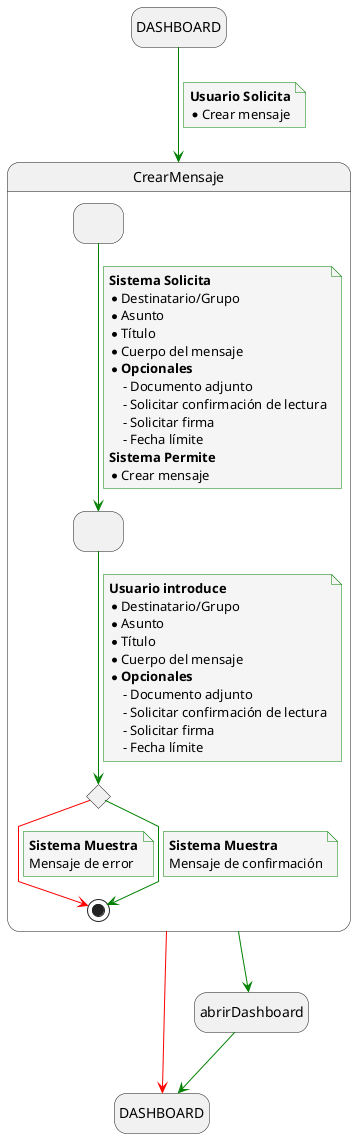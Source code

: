 @startuml crear_mensaje

skinparam {
  NoteBackgroundColor #whiteSmoke
  ArrowColor #green
  NoteBorderColor #green
  linetype polyline
}

hide empty description

state startState as "DASHBOARD"
state endState as "DASHBOARD"

startState --> CrearMensaje
note on link
    <b>Usuario Solicita</b>
    * Crear mensaje
end note

CrearMensaje --> abrirDashboard
abrirDashboard --> endState
CrearMensaje -[#red]-> endState

state CrearMensaje{
    state solicitudFiltros as " "
    state envioFiltros as " "
    state revisionFiltrosEnviados <<choice>>

    solicitudFiltros --> envioFiltros
    note on link
        <b>Sistema Solicita</b>
        * Destinatario/Grupo
        * Asunto
        * Título
        * Cuerpo del mensaje
        * <b>Opcionales</b>
            - Documento adjunto
            - Solicitar confirmación de lectura
            - Solicitar firma
            - Fecha límite
        <b>Sistema Permite</b>
        * Crear mensaje
    end note

    envioFiltros --> revisionFiltrosEnviados
    note on link
        <b>Usuario introduce</b>
        * Destinatario/Grupo
        * Asunto
        * Título
        * Cuerpo del mensaje
        * <b>Opcionales</b>
            - Documento adjunto
            - Solicitar confirmación de lectura
            - Solicitar firma
            - Fecha límite
    end note

    revisionFiltrosEnviados -[#red]-> [*]
    note on link
        <b>Sistema Muestra</b>
        Mensaje de error
    end note

    revisionFiltrosEnviados --> [*]
    note on link
        <b>Sistema Muestra</b>
        Mensaje de confirmación
    end note
}

@enduml